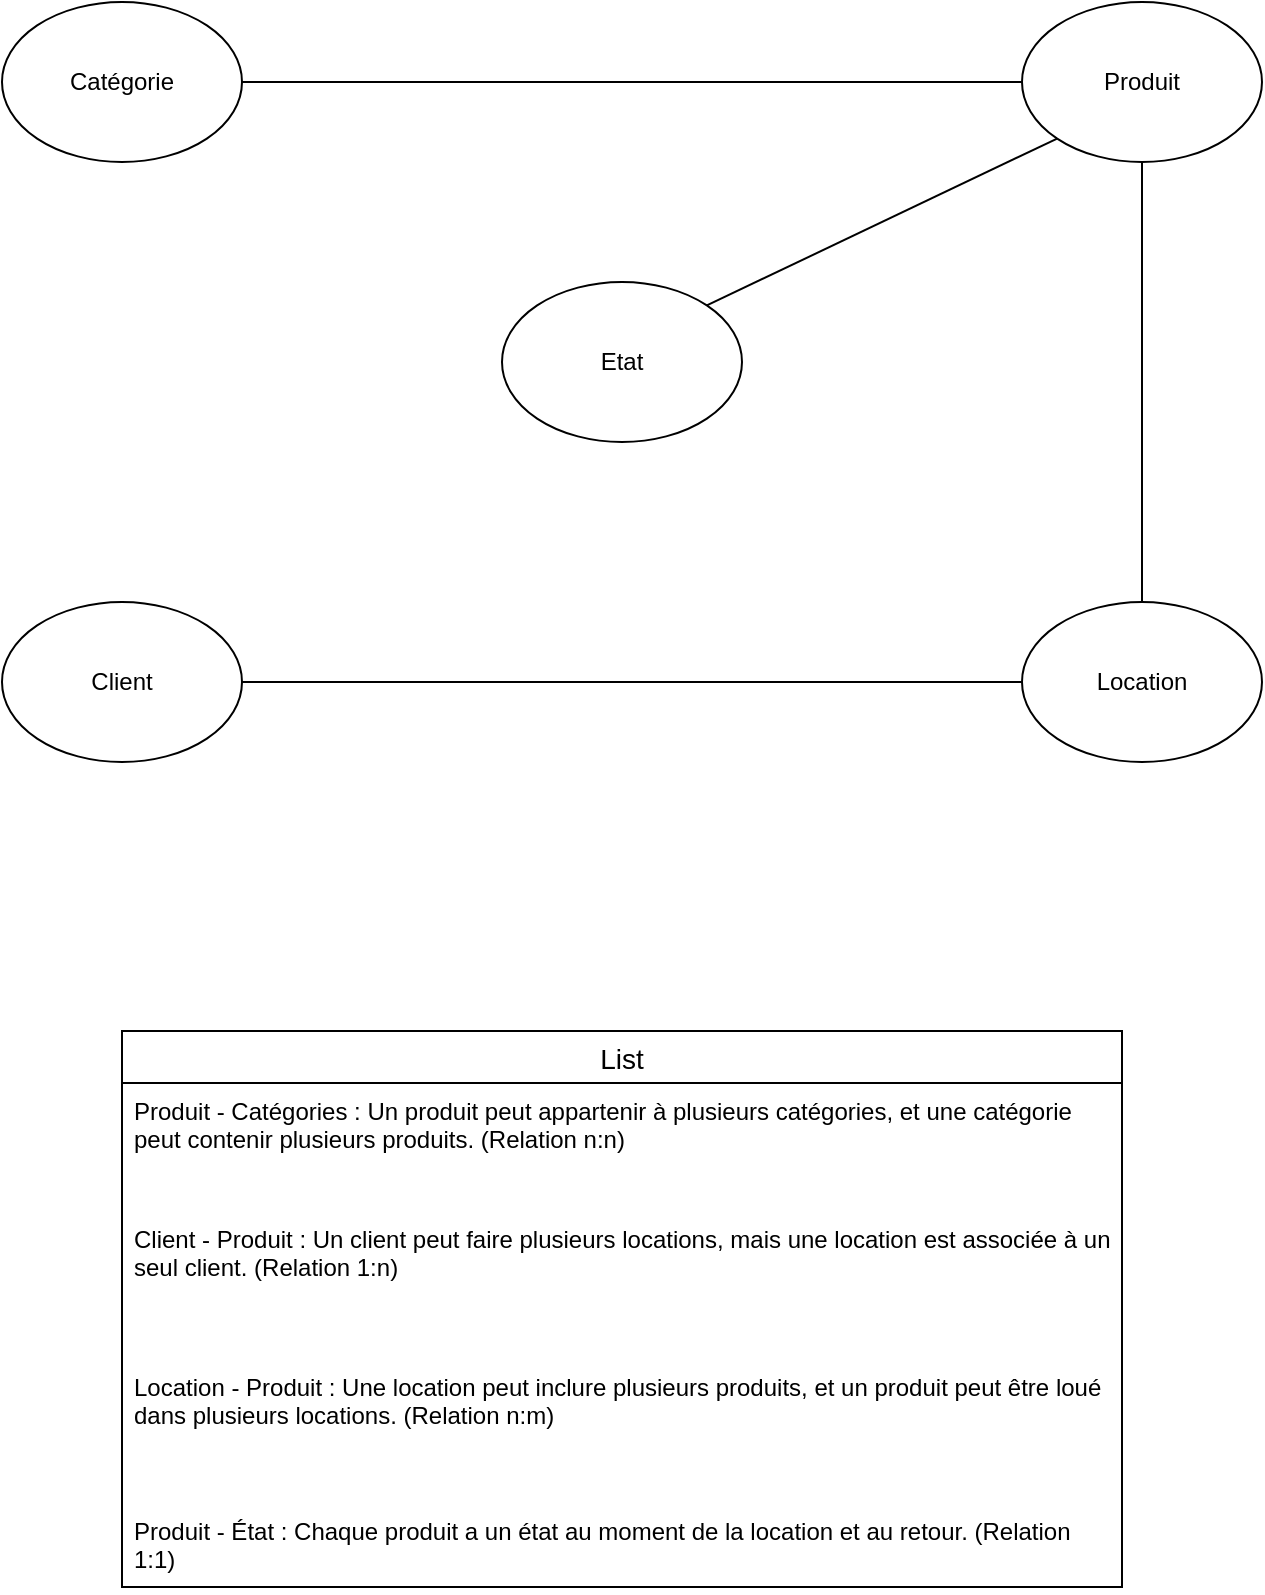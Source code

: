 <mxfile version="26.2.8">
  <diagram name="Page-1" id="4atGcYt0EjxyGURMNzWl">
    <mxGraphModel dx="1044" dy="576" grid="1" gridSize="10" guides="1" tooltips="1" connect="1" arrows="1" fold="1" page="1" pageScale="1" pageWidth="827" pageHeight="1169" math="0" shadow="0">
      <root>
        <mxCell id="0" />
        <mxCell id="1" parent="0" />
        <mxCell id="vl4uOmjLkUDd6w82f4VN-1" value="Client" style="ellipse;whiteSpace=wrap;html=1;" vertex="1" parent="1">
          <mxGeometry x="70" y="370" width="120" height="80" as="geometry" />
        </mxCell>
        <mxCell id="vl4uOmjLkUDd6w82f4VN-2" value="Location" style="ellipse;whiteSpace=wrap;html=1;" vertex="1" parent="1">
          <mxGeometry x="580" y="370" width="120" height="80" as="geometry" />
        </mxCell>
        <mxCell id="vl4uOmjLkUDd6w82f4VN-3" value="Produit" style="ellipse;whiteSpace=wrap;html=1;" vertex="1" parent="1">
          <mxGeometry x="580" y="70" width="120" height="80" as="geometry" />
        </mxCell>
        <mxCell id="vl4uOmjLkUDd6w82f4VN-4" value="Etat" style="ellipse;whiteSpace=wrap;html=1;" vertex="1" parent="1">
          <mxGeometry x="320" y="210" width="120" height="80" as="geometry" />
        </mxCell>
        <mxCell id="vl4uOmjLkUDd6w82f4VN-5" value="Catégorie" style="ellipse;whiteSpace=wrap;html=1;" vertex="1" parent="1">
          <mxGeometry x="70" y="70" width="120" height="80" as="geometry" />
        </mxCell>
        <mxCell id="vl4uOmjLkUDd6w82f4VN-14" value="" style="endArrow=none;html=1;rounded=0;entryX=0;entryY=0.5;entryDx=0;entryDy=0;exitX=1;exitY=0.5;exitDx=0;exitDy=0;" edge="1" parent="1" source="vl4uOmjLkUDd6w82f4VN-5" target="vl4uOmjLkUDd6w82f4VN-3">
          <mxGeometry relative="1" as="geometry">
            <mxPoint x="100" y="300" as="sourcePoint" />
            <mxPoint x="260" y="300" as="targetPoint" />
          </mxGeometry>
        </mxCell>
        <mxCell id="vl4uOmjLkUDd6w82f4VN-15" value="" style="endArrow=none;html=1;rounded=0;entryX=0.5;entryY=1;entryDx=0;entryDy=0;exitX=0.5;exitY=0;exitDx=0;exitDy=0;" edge="1" parent="1" source="vl4uOmjLkUDd6w82f4VN-2" target="vl4uOmjLkUDd6w82f4VN-3">
          <mxGeometry relative="1" as="geometry">
            <mxPoint x="160" y="300" as="sourcePoint" />
            <mxPoint x="320" y="300" as="targetPoint" />
          </mxGeometry>
        </mxCell>
        <mxCell id="vl4uOmjLkUDd6w82f4VN-16" value="" style="endArrow=none;html=1;rounded=0;exitX=1;exitY=0.5;exitDx=0;exitDy=0;entryX=0;entryY=0.5;entryDx=0;entryDy=0;" edge="1" parent="1" source="vl4uOmjLkUDd6w82f4VN-1" target="vl4uOmjLkUDd6w82f4VN-2">
          <mxGeometry relative="1" as="geometry">
            <mxPoint x="160" y="300" as="sourcePoint" />
            <mxPoint x="320" y="300" as="targetPoint" />
          </mxGeometry>
        </mxCell>
        <mxCell id="vl4uOmjLkUDd6w82f4VN-17" value="" style="endArrow=none;html=1;rounded=0;exitX=1;exitY=0;exitDx=0;exitDy=0;entryX=0;entryY=1;entryDx=0;entryDy=0;" edge="1" parent="1" source="vl4uOmjLkUDd6w82f4VN-4" target="vl4uOmjLkUDd6w82f4VN-3">
          <mxGeometry relative="1" as="geometry">
            <mxPoint x="160" y="300" as="sourcePoint" />
            <mxPoint x="320" y="300" as="targetPoint" />
          </mxGeometry>
        </mxCell>
        <mxCell id="vl4uOmjLkUDd6w82f4VN-31" value="List" style="swimlane;fontStyle=0;childLayout=stackLayout;horizontal=1;startSize=26;horizontalStack=0;resizeParent=1;resizeParentMax=0;resizeLast=0;collapsible=1;marginBottom=0;align=center;fontSize=14;" vertex="1" parent="1">
          <mxGeometry x="130" y="584.5" width="500" height="278" as="geometry" />
        </mxCell>
        <mxCell id="vl4uOmjLkUDd6w82f4VN-32" value="Produit - Catégories : Un produit peut appartenir à plusieurs catégories, et une catégorie peut contenir plusieurs produits. (Relation n:n)" style="text;strokeColor=none;fillColor=none;spacingLeft=4;spacingRight=4;overflow=hidden;rotatable=0;points=[[0,0.5],[1,0.5]];portConstraint=eastwest;fontSize=12;whiteSpace=wrap;html=1;" vertex="1" parent="vl4uOmjLkUDd6w82f4VN-31">
          <mxGeometry y="26" width="500" height="64" as="geometry" />
        </mxCell>
        <mxCell id="vl4uOmjLkUDd6w82f4VN-33" value="Client - Produit : Un client peut faire plusieurs locations, mais une location est associée à un seul client. (Relation 1:n)" style="text;strokeColor=none;fillColor=none;spacingLeft=4;spacingRight=4;overflow=hidden;rotatable=0;points=[[0,0.5],[1,0.5]];portConstraint=eastwest;fontSize=12;whiteSpace=wrap;html=1;" vertex="1" parent="vl4uOmjLkUDd6w82f4VN-31">
          <mxGeometry y="90" width="500" height="74" as="geometry" />
        </mxCell>
        <mxCell id="vl4uOmjLkUDd6w82f4VN-34" value="Location - Produit : Une location peut inclure plusieurs produits, et un produit peut être loué dans plusieurs locations. (Relation n:m)&lt;div&gt;&lt;br&gt;&lt;/div&gt;&lt;div&gt;&lt;br&gt;&lt;/div&gt;&lt;div&gt;&lt;br&gt;&lt;div&gt;Produit - État : Chaque produit a un état au moment de la location et au retour. (Relation 1:1)&lt;/div&gt;&lt;/div&gt;" style="text;strokeColor=none;fillColor=none;spacingLeft=4;spacingRight=4;overflow=hidden;rotatable=0;points=[[0,0.5],[1,0.5]];portConstraint=eastwest;fontSize=12;whiteSpace=wrap;html=1;" vertex="1" parent="vl4uOmjLkUDd6w82f4VN-31">
          <mxGeometry y="164" width="500" height="114" as="geometry" />
        </mxCell>
      </root>
    </mxGraphModel>
  </diagram>
</mxfile>
